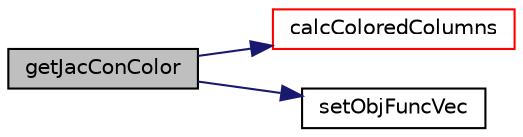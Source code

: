 digraph "getJacConColor"
{
  bgcolor="transparent";
  edge [fontname="Helvetica",fontsize="10",labelfontname="Helvetica",labelfontsize="10"];
  node [fontname="Helvetica",fontsize="10",shape=record];
  rankdir="LR";
  Node315 [label="getJacConColor",height=0.2,width=0.4,color="black", fillcolor="grey75", style="filled", fontcolor="black"];
  Node315 -> Node316 [color="midnightblue",fontsize="10",style="solid",fontname="Helvetica"];
  Node316 [label="calcColoredColumns",height=0.2,width=0.4,color="red",URL="$classFoam_1_1DAJacCon.html#aceaf246b1a6b4ebcddc01690045c640c",tooltip="calculate the colored column vector "];
  Node315 -> Node319 [color="midnightblue",fontsize="10",style="solid",fontname="Helvetica"];
  Node319 [label="setObjFuncVec",height=0.2,width=0.4,color="black",URL="$classFoam_1_1DAJacCon.html#a46b31838a7186ee8bb6fffb21d03b3ba",tooltip="assign values for the objective function vector based on the face and cell value lists ..."];
}
